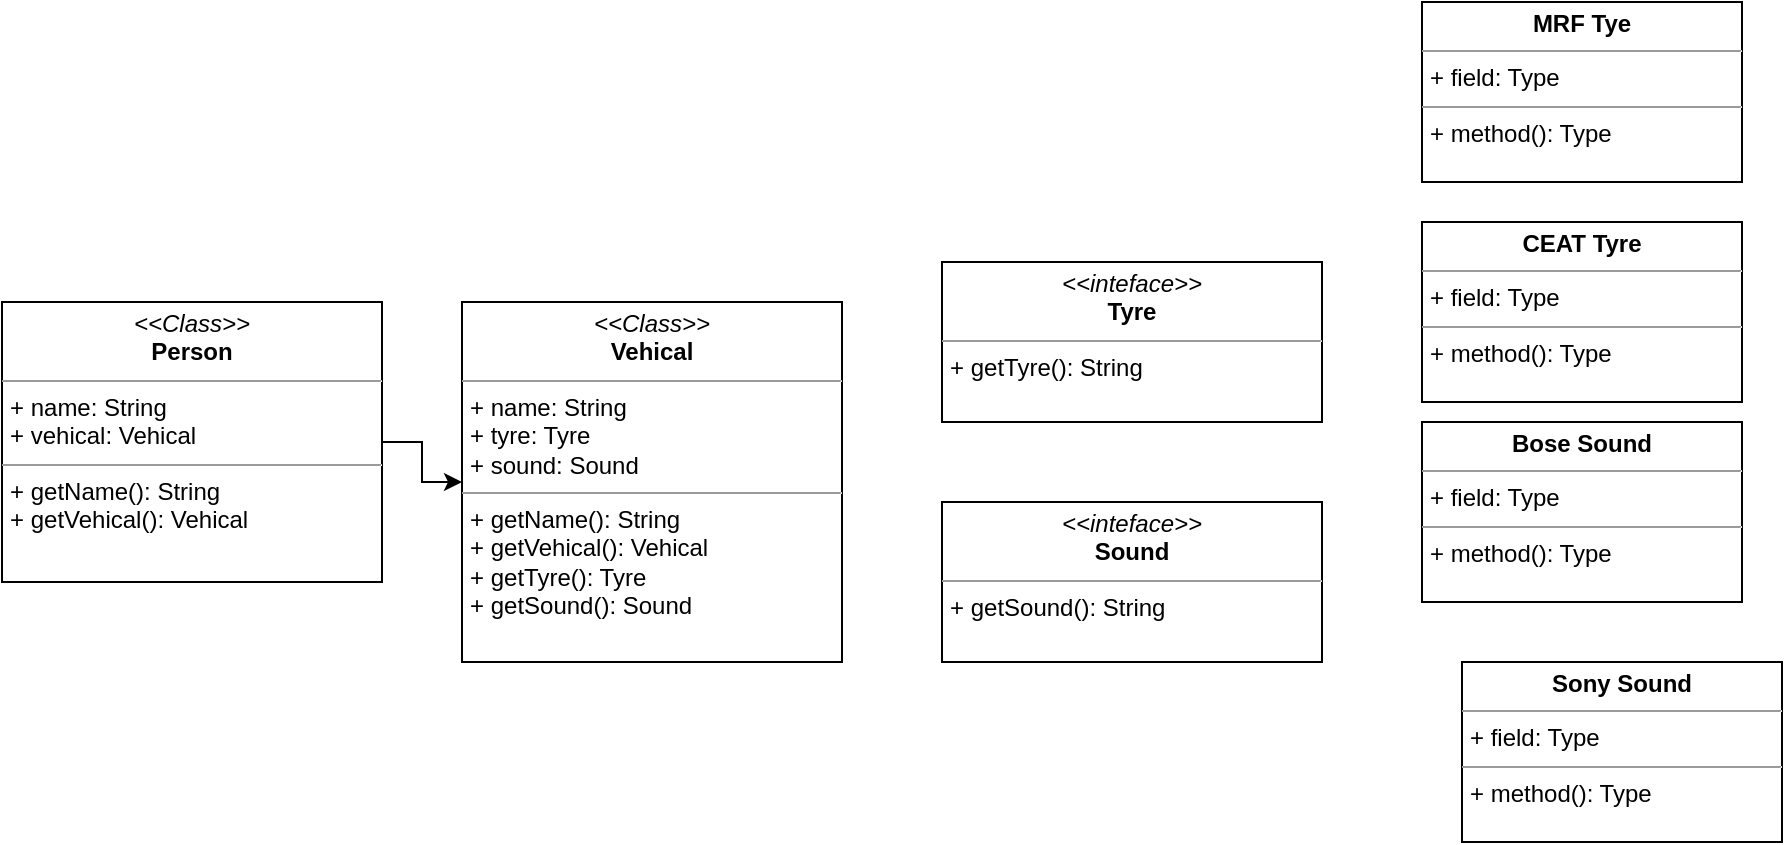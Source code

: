 <mxfile version="20.2.3" type="github">
  <diagram id="M56MohQe3gn_tHIKr55m" name="Page-1">
    <mxGraphModel dx="782" dy="474" grid="1" gridSize="10" guides="1" tooltips="1" connect="1" arrows="1" fold="1" page="1" pageScale="1" pageWidth="850" pageHeight="1100" math="0" shadow="0">
      <root>
        <mxCell id="0" />
        <mxCell id="1" parent="0" />
        <mxCell id="rKrlnyCDuzlIE2HxYTNS-6" value="" style="edgeStyle=orthogonalEdgeStyle;rounded=0;orthogonalLoop=1;jettySize=auto;html=1;" edge="1" parent="1" source="rKrlnyCDuzlIE2HxYTNS-1" target="rKrlnyCDuzlIE2HxYTNS-2">
          <mxGeometry relative="1" as="geometry" />
        </mxCell>
        <mxCell id="rKrlnyCDuzlIE2HxYTNS-1" value="&lt;p style=&quot;margin:0px;margin-top:4px;text-align:center;&quot;&gt;&lt;i&gt;&amp;lt;&amp;lt;Class&amp;gt;&amp;gt;&lt;/i&gt;&lt;br&gt;&lt;b&gt;Person&lt;/b&gt;&lt;/p&gt;&lt;hr size=&quot;1&quot;&gt;&lt;p style=&quot;margin:0px;margin-left:4px;&quot;&gt;+ name: String&lt;br&gt;+ vehical: Vehical&lt;/p&gt;&lt;hr size=&quot;1&quot;&gt;&lt;p style=&quot;margin:0px;margin-left:4px;&quot;&gt;+ getName(): String&lt;br&gt;+ getVehical(): Vehical&lt;/p&gt;" style="verticalAlign=top;align=left;overflow=fill;fontSize=12;fontFamily=Helvetica;html=1;" vertex="1" parent="1">
          <mxGeometry x="40" y="180" width="190" height="140" as="geometry" />
        </mxCell>
        <mxCell id="rKrlnyCDuzlIE2HxYTNS-2" value="&lt;p style=&quot;margin:0px;margin-top:4px;text-align:center;&quot;&gt;&lt;i&gt;&amp;lt;&amp;lt;Class&amp;gt;&amp;gt;&lt;/i&gt;&lt;br&gt;&lt;b&gt;Vehical&lt;/b&gt;&lt;/p&gt;&lt;hr size=&quot;1&quot;&gt;&lt;p style=&quot;margin:0px;margin-left:4px;&quot;&gt;+ name: String&lt;br&gt;+ tyre: Tyre&lt;/p&gt;&lt;p style=&quot;margin:0px;margin-left:4px;&quot;&gt;+ sound: Sound&lt;/p&gt;&lt;hr size=&quot;1&quot;&gt;&lt;p style=&quot;margin:0px;margin-left:4px;&quot;&gt;+ getName(): String&lt;br&gt;+ getVehical(): Vehical&lt;/p&gt;&lt;p style=&quot;margin:0px;margin-left:4px;&quot;&gt;+ getTyre(): Tyre&lt;/p&gt;&lt;p style=&quot;margin:0px;margin-left:4px;&quot;&gt;+ getSound(): Sound&lt;/p&gt;" style="verticalAlign=top;align=left;overflow=fill;fontSize=12;fontFamily=Helvetica;html=1;" vertex="1" parent="1">
          <mxGeometry x="270" y="180" width="190" height="180" as="geometry" />
        </mxCell>
        <mxCell id="rKrlnyCDuzlIE2HxYTNS-3" value="&lt;p style=&quot;margin:0px;margin-top:4px;text-align:center;&quot;&gt;&lt;i&gt;&amp;lt;&amp;lt;inteface&amp;gt;&amp;gt;&lt;/i&gt;&lt;br&gt;&lt;b&gt;Tyre&lt;/b&gt;&lt;/p&gt;&lt;hr size=&quot;1&quot;&gt;&lt;p style=&quot;margin:0px;margin-left:4px;&quot;&gt;&lt;/p&gt;&lt;p style=&quot;margin:0px;margin-left:4px;&quot;&gt;&lt;span style=&quot;background-color: initial;&quot;&gt;+ getTyre(): String&lt;/span&gt;&lt;br&gt;&lt;/p&gt;&lt;p style=&quot;margin:0px;margin-left:4px;&quot;&gt;&lt;br&gt;&lt;/p&gt;" style="verticalAlign=top;align=left;overflow=fill;fontSize=12;fontFamily=Helvetica;html=1;" vertex="1" parent="1">
          <mxGeometry x="510" y="160" width="190" height="80" as="geometry" />
        </mxCell>
        <mxCell id="rKrlnyCDuzlIE2HxYTNS-4" value="&lt;p style=&quot;margin:0px;margin-top:4px;text-align:center;&quot;&gt;&lt;i&gt;&amp;lt;&amp;lt;inteface&amp;gt;&amp;gt;&lt;/i&gt;&lt;br&gt;&lt;b&gt;Sound&lt;/b&gt;&lt;/p&gt;&lt;hr size=&quot;1&quot;&gt;&lt;p style=&quot;margin:0px;margin-left:4px;&quot;&gt;&lt;/p&gt;&lt;p style=&quot;margin:0px;margin-left:4px;&quot;&gt;&lt;span style=&quot;background-color: initial;&quot;&gt;+ getSound(): String&lt;/span&gt;&lt;br&gt;&lt;/p&gt;&lt;p style=&quot;margin:0px;margin-left:4px;&quot;&gt;&lt;br&gt;&lt;/p&gt;" style="verticalAlign=top;align=left;overflow=fill;fontSize=12;fontFamily=Helvetica;html=1;" vertex="1" parent="1">
          <mxGeometry x="510" y="280" width="190" height="80" as="geometry" />
        </mxCell>
        <mxCell id="rKrlnyCDuzlIE2HxYTNS-7" value="&lt;p style=&quot;margin:0px;margin-top:4px;text-align:center;&quot;&gt;&lt;b&gt;MRF Tye&lt;/b&gt;&lt;/p&gt;&lt;hr size=&quot;1&quot;&gt;&lt;p style=&quot;margin:0px;margin-left:4px;&quot;&gt;+ field: Type&lt;/p&gt;&lt;hr size=&quot;1&quot;&gt;&lt;p style=&quot;margin:0px;margin-left:4px;&quot;&gt;+ method(): Type&lt;/p&gt;" style="verticalAlign=top;align=left;overflow=fill;fontSize=12;fontFamily=Helvetica;html=1;" vertex="1" parent="1">
          <mxGeometry x="750" y="30" width="160" height="90" as="geometry" />
        </mxCell>
        <mxCell id="rKrlnyCDuzlIE2HxYTNS-8" value="&lt;p style=&quot;margin:0px;margin-top:4px;text-align:center;&quot;&gt;&lt;b&gt;CEAT Tyre&lt;/b&gt;&lt;/p&gt;&lt;hr size=&quot;1&quot;&gt;&lt;p style=&quot;margin:0px;margin-left:4px;&quot;&gt;+ field: Type&lt;/p&gt;&lt;hr size=&quot;1&quot;&gt;&lt;p style=&quot;margin:0px;margin-left:4px;&quot;&gt;+ method(): Type&lt;/p&gt;" style="verticalAlign=top;align=left;overflow=fill;fontSize=12;fontFamily=Helvetica;html=1;" vertex="1" parent="1">
          <mxGeometry x="750" y="140" width="160" height="90" as="geometry" />
        </mxCell>
        <mxCell id="rKrlnyCDuzlIE2HxYTNS-10" value="&lt;p style=&quot;margin:0px;margin-top:4px;text-align:center;&quot;&gt;&lt;b&gt;Bose Sound&lt;/b&gt;&lt;/p&gt;&lt;hr size=&quot;1&quot;&gt;&lt;p style=&quot;margin:0px;margin-left:4px;&quot;&gt;+ field: Type&lt;/p&gt;&lt;hr size=&quot;1&quot;&gt;&lt;p style=&quot;margin:0px;margin-left:4px;&quot;&gt;+ method(): Type&lt;/p&gt;" style="verticalAlign=top;align=left;overflow=fill;fontSize=12;fontFamily=Helvetica;html=1;" vertex="1" parent="1">
          <mxGeometry x="750" y="240" width="160" height="90" as="geometry" />
        </mxCell>
        <mxCell id="rKrlnyCDuzlIE2HxYTNS-11" value="&lt;p style=&quot;margin:0px;margin-top:4px;text-align:center;&quot;&gt;&lt;b&gt;Sony Sound&lt;/b&gt;&lt;/p&gt;&lt;hr size=&quot;1&quot;&gt;&lt;p style=&quot;margin:0px;margin-left:4px;&quot;&gt;+ field: Type&lt;/p&gt;&lt;hr size=&quot;1&quot;&gt;&lt;p style=&quot;margin:0px;margin-left:4px;&quot;&gt;+ method(): Type&lt;/p&gt;" style="verticalAlign=top;align=left;overflow=fill;fontSize=12;fontFamily=Helvetica;html=1;" vertex="1" parent="1">
          <mxGeometry x="770" y="360" width="160" height="90" as="geometry" />
        </mxCell>
      </root>
    </mxGraphModel>
  </diagram>
</mxfile>
